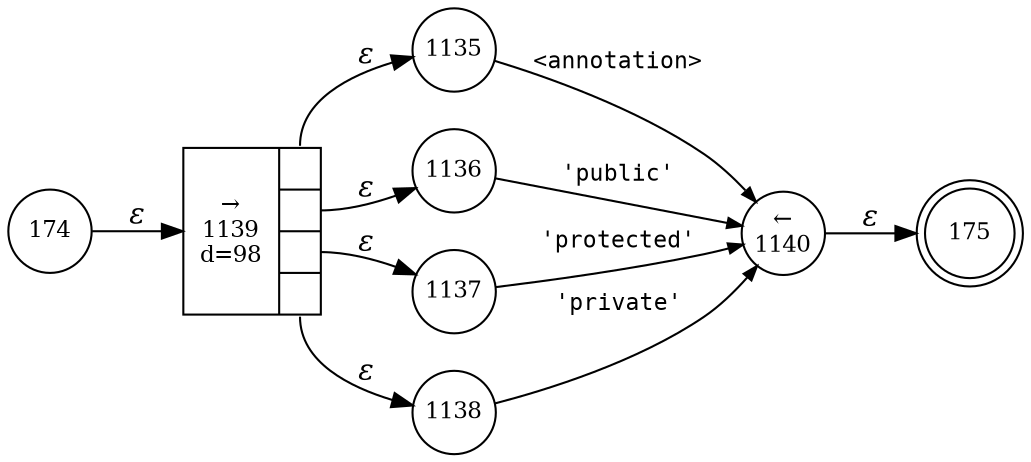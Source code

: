 digraph ATN {
rankdir=LR;
s175[fontsize=11, label="175", shape=doublecircle, fixedsize=true, width=.6];
s1136[fontsize=11,label="1136", shape=circle, fixedsize=true, width=.55, peripheries=1];
s1137[fontsize=11,label="1137", shape=circle, fixedsize=true, width=.55, peripheries=1];
s1138[fontsize=11,label="1138", shape=circle, fixedsize=true, width=.55, peripheries=1];
s1139[fontsize=11,label="{&rarr;\n1139\nd=98|{<p0>|<p1>|<p2>|<p3>}}", shape=record, fixedsize=false, peripheries=1];
s1140[fontsize=11,label="&larr;\n1140", shape=circle, fixedsize=true, width=.55, peripheries=1];
s174[fontsize=11,label="174", shape=circle, fixedsize=true, width=.55, peripheries=1];
s1135[fontsize=11,label="1135", shape=circle, fixedsize=true, width=.55, peripheries=1];
s174 -> s1139 [fontname="Times-Italic", label="&epsilon;"];
s1139:p0 -> s1135 [fontname="Times-Italic", label="&epsilon;"];
s1139:p1 -> s1136 [fontname="Times-Italic", label="&epsilon;"];
s1139:p2 -> s1137 [fontname="Times-Italic", label="&epsilon;"];
s1139:p3 -> s1138 [fontname="Times-Italic", label="&epsilon;"];
s1135 -> s1140 [fontsize=11, fontname="Courier", arrowsize=.7, label = "<annotation>", arrowhead = normal];
s1136 -> s1140 [fontsize=11, fontname="Courier", arrowsize=.7, label = "'public'", arrowhead = normal];
s1137 -> s1140 [fontsize=11, fontname="Courier", arrowsize=.7, label = "'protected'", arrowhead = normal];
s1138 -> s1140 [fontsize=11, fontname="Courier", arrowsize=.7, label = "'private'", arrowhead = normal];
s1140 -> s175 [fontname="Times-Italic", label="&epsilon;"];
}